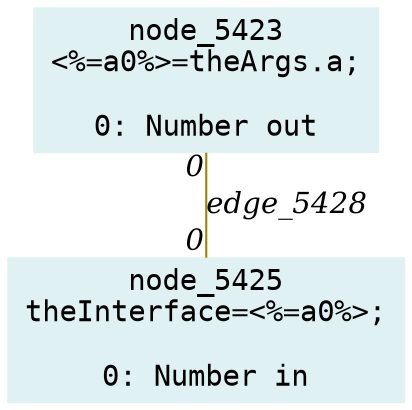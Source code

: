 digraph g{node_5423 [shape="box", style="filled", color="#dff1f2", fontname="Courier", label="node_5423
<%=a0%>=theArgs.a;

0: Number out" ]
node_5425 [shape="box", style="filled", color="#dff1f2", fontname="Courier", label="node_5425
theInterface=<%=a0%>;

0: Number in" ]
node_5423 -> node_5425 [dir=none, arrowHead=none, fontname="Times-Italic", arrowsize=1, color="#9d8400", label="edge_5428",  headlabel="0", taillabel="0" ]
}